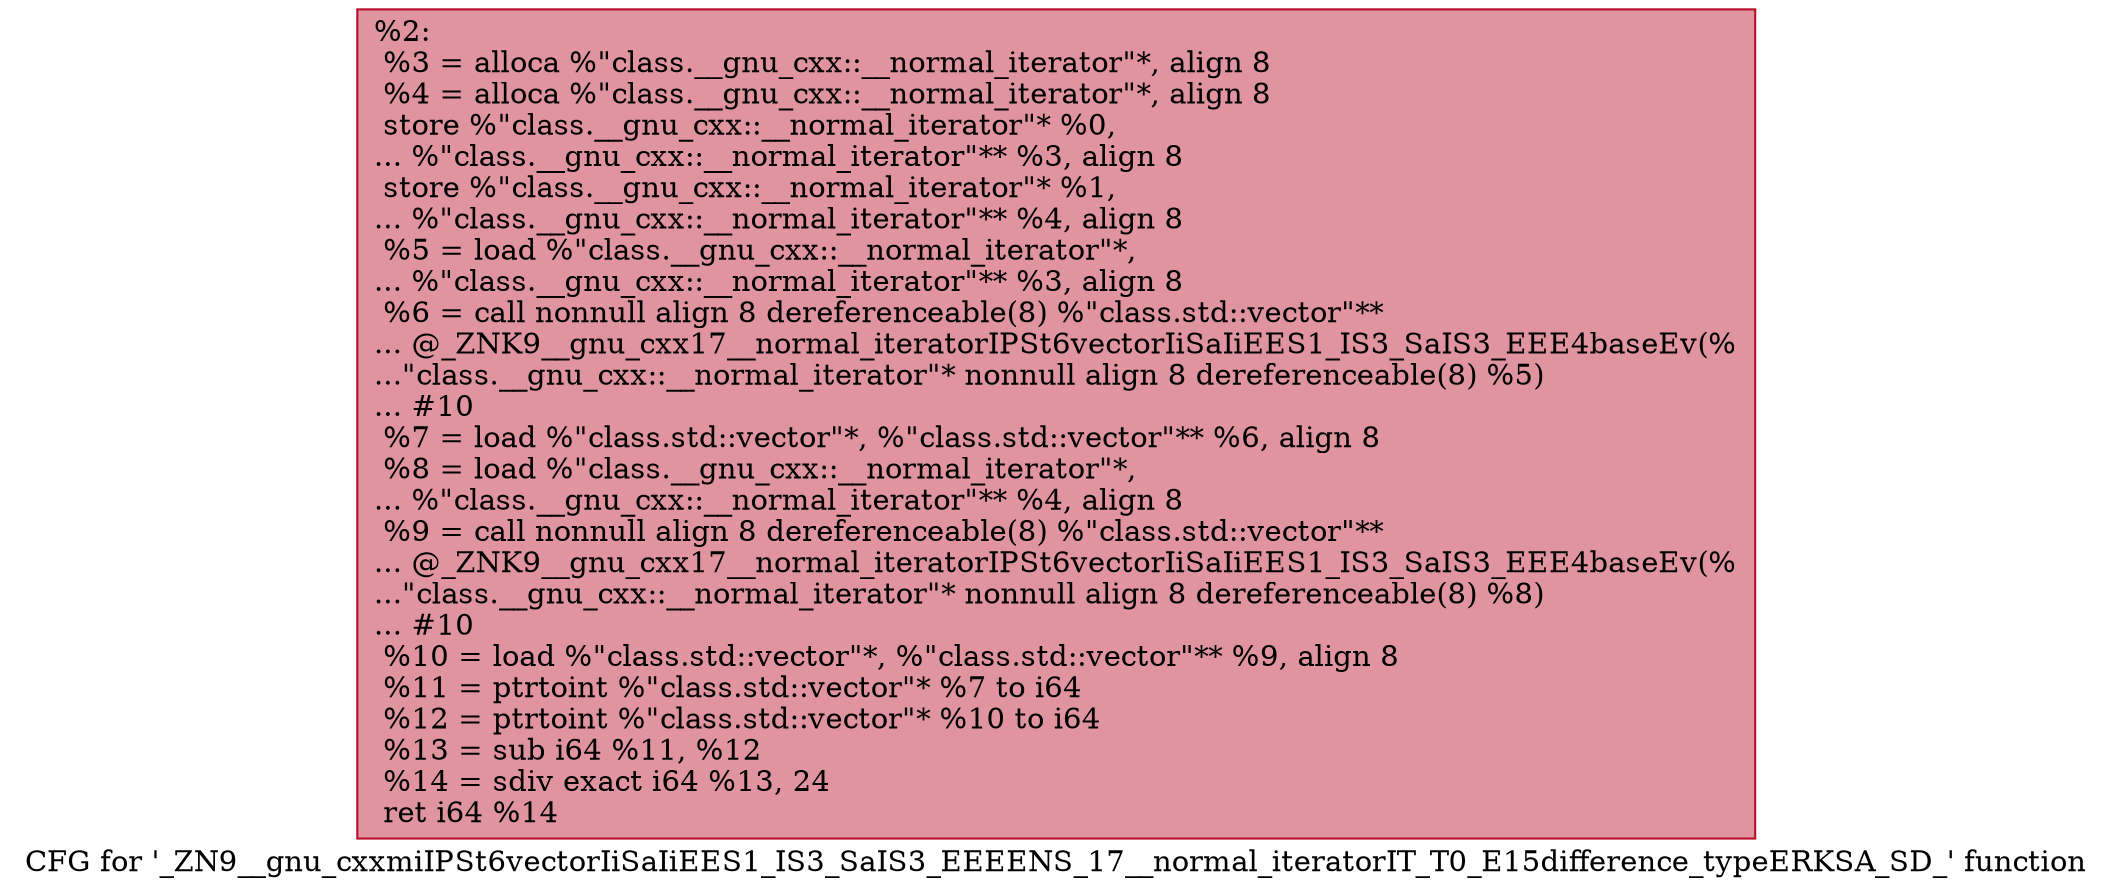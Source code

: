 digraph "CFG for '_ZN9__gnu_cxxmiIPSt6vectorIiSaIiEES1_IS3_SaIS3_EEEENS_17__normal_iteratorIT_T0_E15difference_typeERKSA_SD_' function" {
	label="CFG for '_ZN9__gnu_cxxmiIPSt6vectorIiSaIiEES1_IS3_SaIS3_EEEENS_17__normal_iteratorIT_T0_E15difference_typeERKSA_SD_' function";

	Node0x562219aa76b0 [shape=record,color="#b70d28ff", style=filled, fillcolor="#b70d2870",label="{%2:\l  %3 = alloca %\"class.__gnu_cxx::__normal_iterator\"*, align 8\l  %4 = alloca %\"class.__gnu_cxx::__normal_iterator\"*, align 8\l  store %\"class.__gnu_cxx::__normal_iterator\"* %0,\l... %\"class.__gnu_cxx::__normal_iterator\"** %3, align 8\l  store %\"class.__gnu_cxx::__normal_iterator\"* %1,\l... %\"class.__gnu_cxx::__normal_iterator\"** %4, align 8\l  %5 = load %\"class.__gnu_cxx::__normal_iterator\"*,\l... %\"class.__gnu_cxx::__normal_iterator\"** %3, align 8\l  %6 = call nonnull align 8 dereferenceable(8) %\"class.std::vector\"**\l... @_ZNK9__gnu_cxx17__normal_iteratorIPSt6vectorIiSaIiEES1_IS3_SaIS3_EEE4baseEv(%\l...\"class.__gnu_cxx::__normal_iterator\"* nonnull align 8 dereferenceable(8) %5)\l... #10\l  %7 = load %\"class.std::vector\"*, %\"class.std::vector\"** %6, align 8\l  %8 = load %\"class.__gnu_cxx::__normal_iterator\"*,\l... %\"class.__gnu_cxx::__normal_iterator\"** %4, align 8\l  %9 = call nonnull align 8 dereferenceable(8) %\"class.std::vector\"**\l... @_ZNK9__gnu_cxx17__normal_iteratorIPSt6vectorIiSaIiEES1_IS3_SaIS3_EEE4baseEv(%\l...\"class.__gnu_cxx::__normal_iterator\"* nonnull align 8 dereferenceable(8) %8)\l... #10\l  %10 = load %\"class.std::vector\"*, %\"class.std::vector\"** %9, align 8\l  %11 = ptrtoint %\"class.std::vector\"* %7 to i64\l  %12 = ptrtoint %\"class.std::vector\"* %10 to i64\l  %13 = sub i64 %11, %12\l  %14 = sdiv exact i64 %13, 24\l  ret i64 %14\l}"];
}
